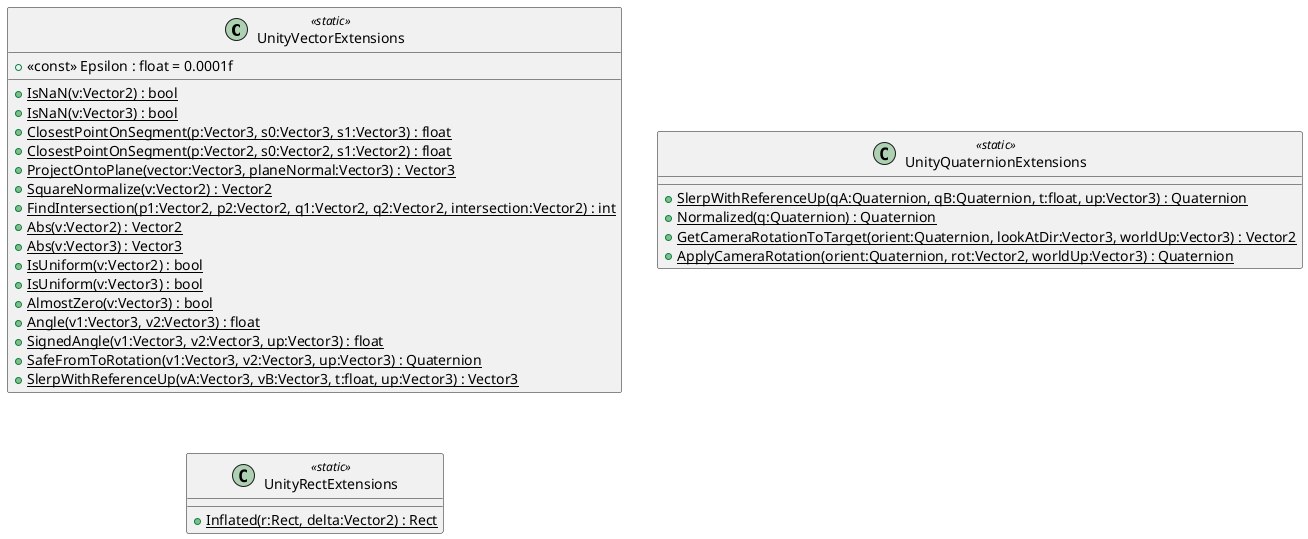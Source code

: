 @startuml
class UnityVectorExtensions <<static>> {
    + <<const>> Epsilon : float = 0.0001f
    + {static} IsNaN(v:Vector2) : bool
    + {static} IsNaN(v:Vector3) : bool
    + {static} ClosestPointOnSegment(p:Vector3, s0:Vector3, s1:Vector3) : float
    + {static} ClosestPointOnSegment(p:Vector2, s0:Vector2, s1:Vector2) : float
    + {static} ProjectOntoPlane(vector:Vector3, planeNormal:Vector3) : Vector3
    + {static} SquareNormalize(v:Vector2) : Vector2
    + {static} FindIntersection(p1:Vector2, p2:Vector2, q1:Vector2, q2:Vector2, intersection:Vector2) : int
    + {static} Abs(v:Vector2) : Vector2
    + {static} Abs(v:Vector3) : Vector3
    + {static} IsUniform(v:Vector2) : bool
    + {static} IsUniform(v:Vector3) : bool
    + {static} AlmostZero(v:Vector3) : bool
    + {static} Angle(v1:Vector3, v2:Vector3) : float
    + {static} SignedAngle(v1:Vector3, v2:Vector3, up:Vector3) : float
    + {static} SafeFromToRotation(v1:Vector3, v2:Vector3, up:Vector3) : Quaternion
    + {static} SlerpWithReferenceUp(vA:Vector3, vB:Vector3, t:float, up:Vector3) : Vector3
}
class UnityQuaternionExtensions <<static>> {
    + {static} SlerpWithReferenceUp(qA:Quaternion, qB:Quaternion, t:float, up:Vector3) : Quaternion
    + {static} Normalized(q:Quaternion) : Quaternion
    + {static} GetCameraRotationToTarget(orient:Quaternion, lookAtDir:Vector3, worldUp:Vector3) : Vector2
    + {static} ApplyCameraRotation(orient:Quaternion, rot:Vector2, worldUp:Vector3) : Quaternion
}
class UnityRectExtensions <<static>> {
    + {static} Inflated(r:Rect, delta:Vector2) : Rect
}
@enduml

